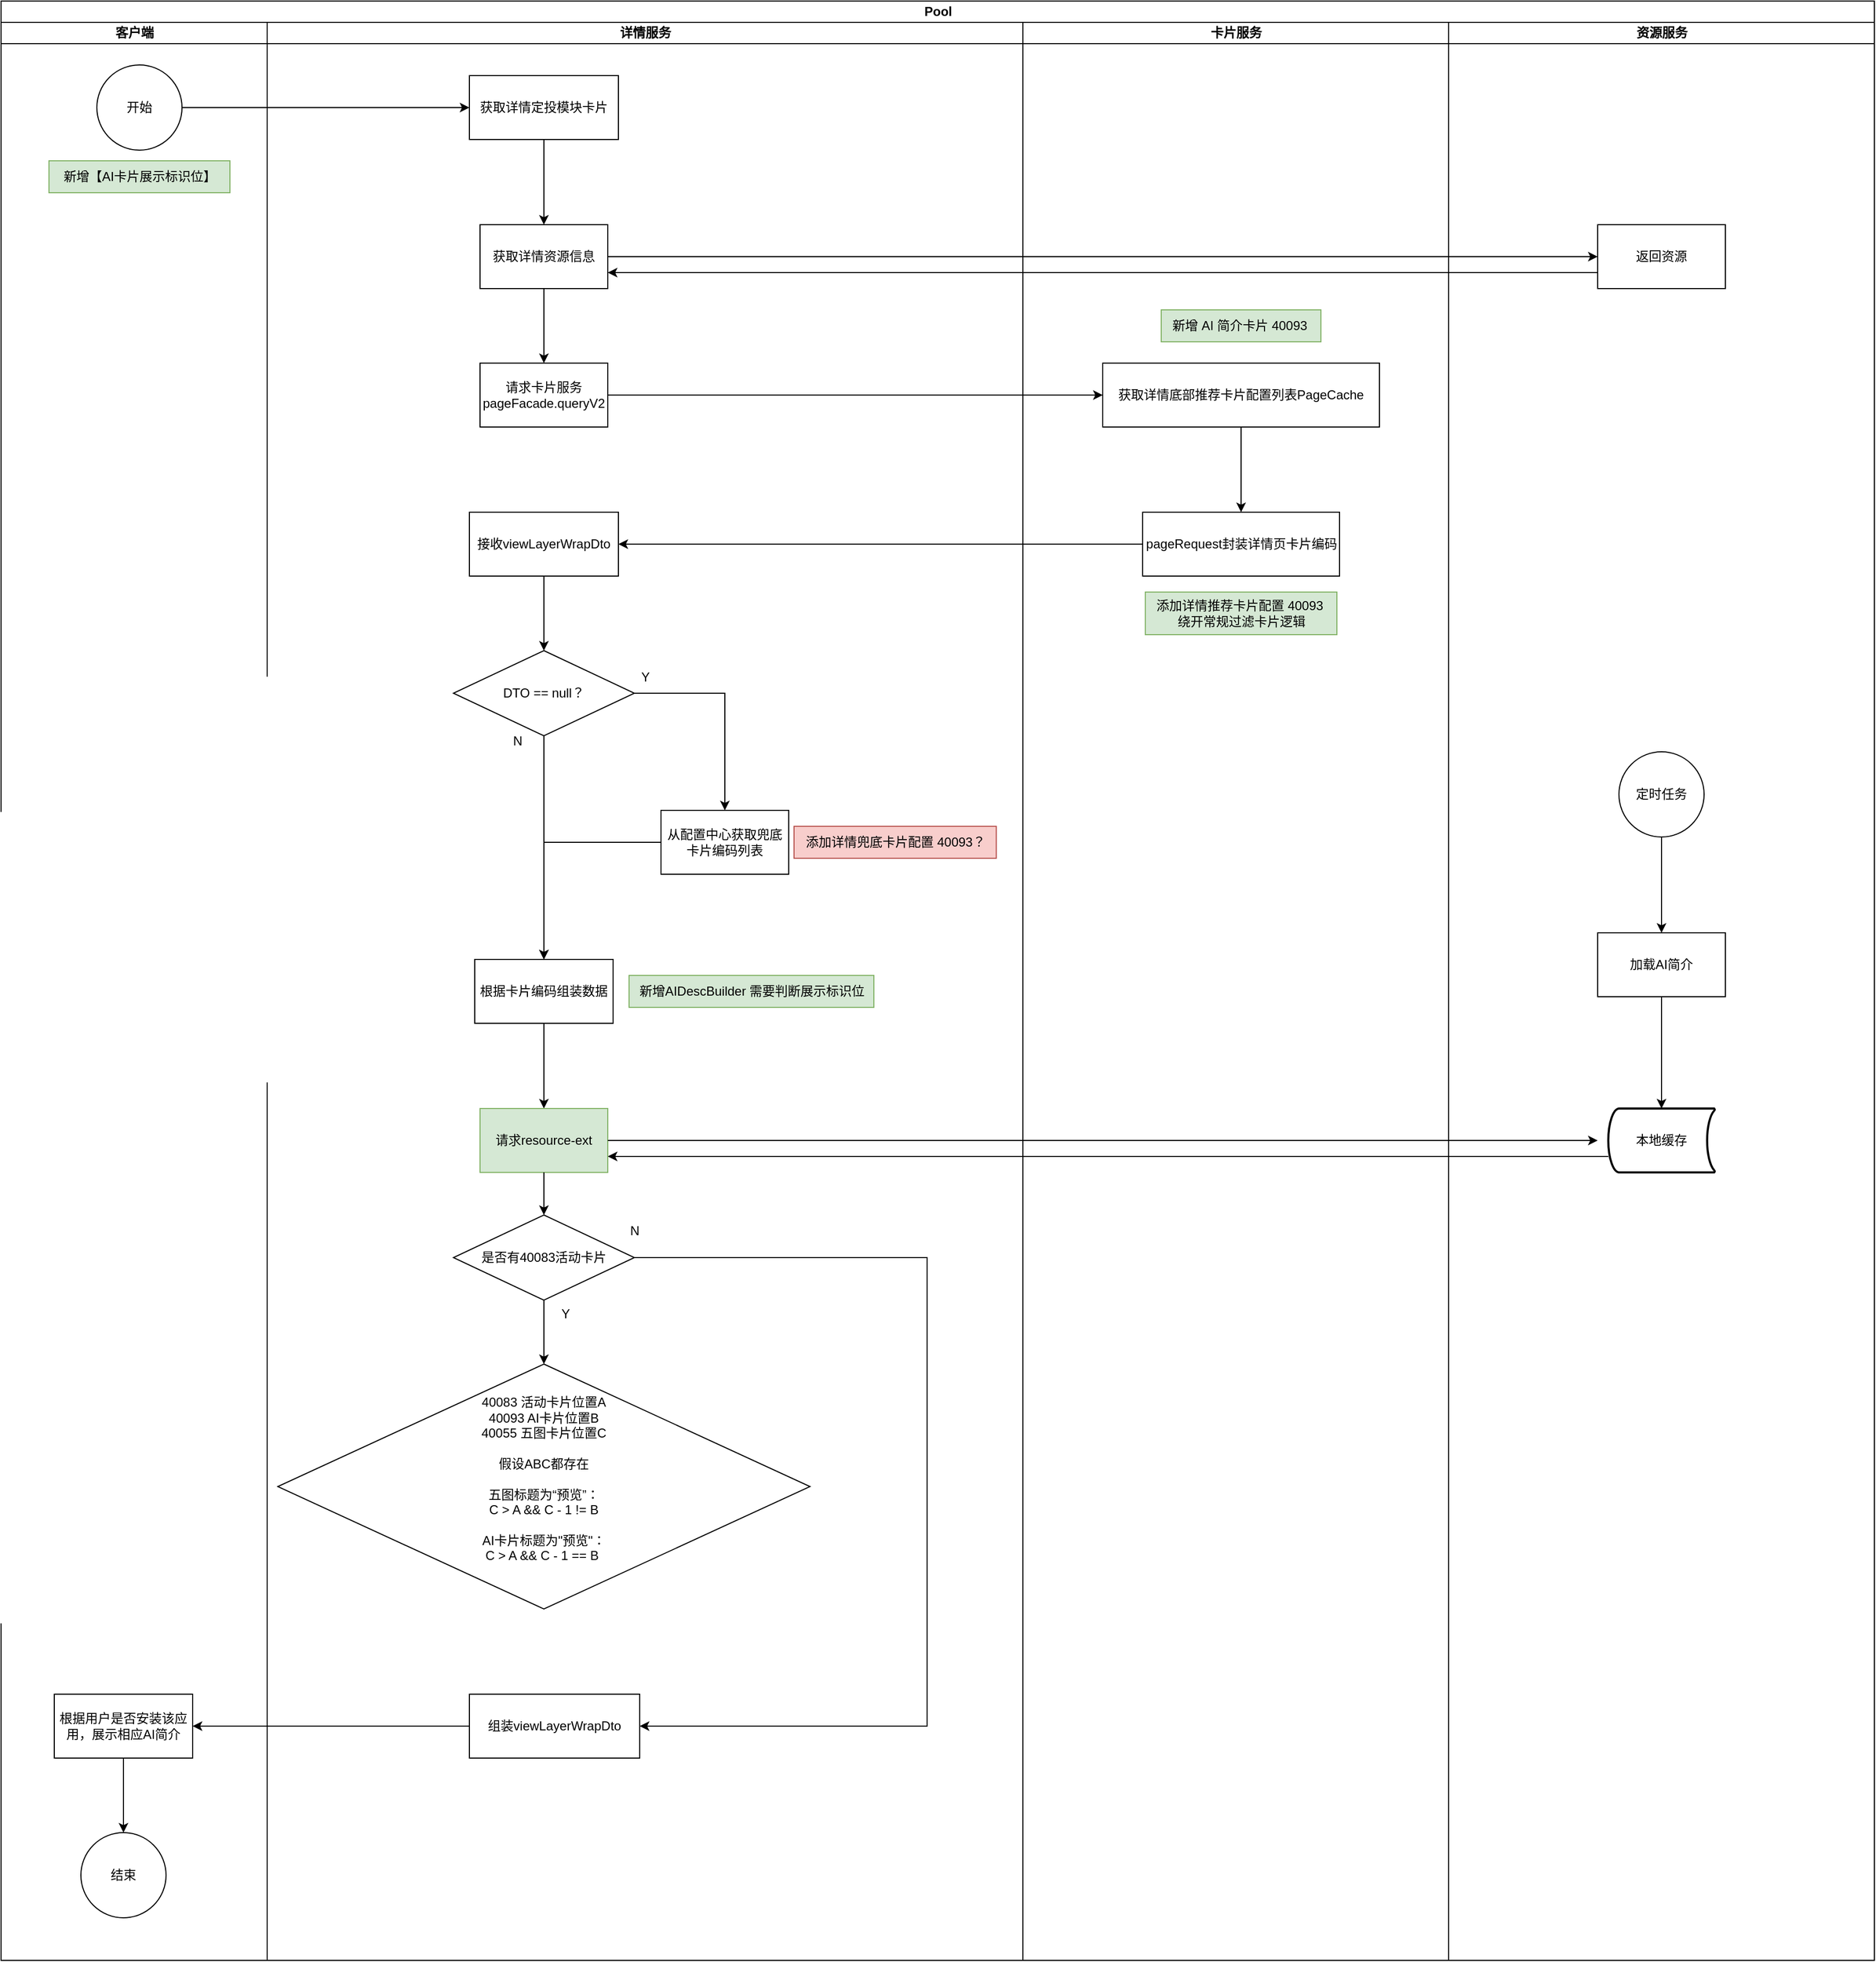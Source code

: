 <mxfile version="24.2.1" type="github">
  <diagram name="第 1 页" id="xFQqxOvKg_2QKdmenYfW">
    <mxGraphModel dx="600" dy="1479" grid="1" gridSize="10" guides="1" tooltips="1" connect="1" arrows="1" fold="1" page="1" pageScale="1" pageWidth="827" pageHeight="1169" math="0" shadow="0">
      <root>
        <mxCell id="0" />
        <mxCell id="1" parent="0" />
        <mxCell id="ZCPd7wDw_mDAkKnFZIFM-2" value="Pool" style="swimlane;childLayout=stackLayout;resizeParent=1;resizeParentMax=0;startSize=20;html=1;" parent="1" vertex="1">
          <mxGeometry x="40" y="-160" width="1760" height="1840" as="geometry" />
        </mxCell>
        <mxCell id="ZCPd7wDw_mDAkKnFZIFM-3" value="客户端" style="swimlane;startSize=20;html=1;" parent="ZCPd7wDw_mDAkKnFZIFM-2" vertex="1">
          <mxGeometry y="20" width="250" height="1820" as="geometry" />
        </mxCell>
        <mxCell id="ZCPd7wDw_mDAkKnFZIFM-7" value="开始" style="ellipse;whiteSpace=wrap;html=1;aspect=fixed;" parent="ZCPd7wDw_mDAkKnFZIFM-3" vertex="1">
          <mxGeometry x="90" y="40" width="80" height="80" as="geometry" />
        </mxCell>
        <mxCell id="qv62CeJe-PLrkM93TVkC-8" value="新增【AI卡片展示标识位】" style="text;html=1;align=center;verticalAlign=middle;resizable=0;points=[];autosize=1;strokeColor=#82b366;fillColor=#d5e8d4;" parent="ZCPd7wDw_mDAkKnFZIFM-3" vertex="1">
          <mxGeometry x="45" y="130" width="170" height="30" as="geometry" />
        </mxCell>
        <mxCell id="ZCPd7wDw_mDAkKnFZIFM-5" value="详情服务" style="swimlane;startSize=20;html=1;" parent="ZCPd7wDw_mDAkKnFZIFM-2" vertex="1">
          <mxGeometry x="250" y="20" width="710" height="1820" as="geometry" />
        </mxCell>
        <mxCell id="ZCPd7wDw_mDAkKnFZIFM-14" value="请求卡片服务&lt;br&gt;pageFacade.queryV2" style="whiteSpace=wrap;html=1;" parent="ZCPd7wDw_mDAkKnFZIFM-5" vertex="1">
          <mxGeometry x="200" y="320" width="120" height="60" as="geometry" />
        </mxCell>
        <mxCell id="qv62CeJe-PLrkM93TVkC-2" value="" style="edgeStyle=orthogonalEdgeStyle;rounded=0;orthogonalLoop=1;jettySize=auto;html=1;" parent="ZCPd7wDw_mDAkKnFZIFM-5" source="ZCPd7wDw_mDAkKnFZIFM-39" target="qv62CeJe-PLrkM93TVkC-1" edge="1">
          <mxGeometry relative="1" as="geometry" />
        </mxCell>
        <mxCell id="ZCPd7wDw_mDAkKnFZIFM-39" value="获取详情定投模块卡片" style="whiteSpace=wrap;html=1;" parent="ZCPd7wDw_mDAkKnFZIFM-5" vertex="1">
          <mxGeometry x="190" y="50" width="140" height="60" as="geometry" />
        </mxCell>
        <mxCell id="qv62CeJe-PLrkM93TVkC-3" value="" style="edgeStyle=orthogonalEdgeStyle;rounded=0;orthogonalLoop=1;jettySize=auto;html=1;" parent="ZCPd7wDw_mDAkKnFZIFM-5" source="qv62CeJe-PLrkM93TVkC-1" target="ZCPd7wDw_mDAkKnFZIFM-14" edge="1">
          <mxGeometry relative="1" as="geometry" />
        </mxCell>
        <mxCell id="qv62CeJe-PLrkM93TVkC-1" value="获取详情资源信息" style="whiteSpace=wrap;html=1;" parent="ZCPd7wDw_mDAkKnFZIFM-5" vertex="1">
          <mxGeometry x="200" y="190" width="120" height="60" as="geometry" />
        </mxCell>
        <mxCell id="qv62CeJe-PLrkM93TVkC-15" value="" style="edgeStyle=orthogonalEdgeStyle;rounded=0;orthogonalLoop=1;jettySize=auto;html=1;" parent="ZCPd7wDw_mDAkKnFZIFM-5" source="qv62CeJe-PLrkM93TVkC-12" target="qv62CeJe-PLrkM93TVkC-14" edge="1">
          <mxGeometry relative="1" as="geometry" />
        </mxCell>
        <mxCell id="qv62CeJe-PLrkM93TVkC-12" value="接收viewLayerWrapDto" style="whiteSpace=wrap;html=1;" parent="ZCPd7wDw_mDAkKnFZIFM-5" vertex="1">
          <mxGeometry x="190" y="460" width="140" height="60" as="geometry" />
        </mxCell>
        <mxCell id="qv62CeJe-PLrkM93TVkC-23" value="" style="edgeStyle=orthogonalEdgeStyle;rounded=0;orthogonalLoop=1;jettySize=auto;html=1;" parent="ZCPd7wDw_mDAkKnFZIFM-5" source="qv62CeJe-PLrkM93TVkC-14" target="qv62CeJe-PLrkM93TVkC-22" edge="1">
          <mxGeometry relative="1" as="geometry" />
        </mxCell>
        <mxCell id="qv62CeJe-PLrkM93TVkC-30" value="" style="edgeStyle=orthogonalEdgeStyle;rounded=0;orthogonalLoop=1;jettySize=auto;html=1;" parent="ZCPd7wDw_mDAkKnFZIFM-5" source="qv62CeJe-PLrkM93TVkC-14" target="qv62CeJe-PLrkM93TVkC-29" edge="1">
          <mxGeometry relative="1" as="geometry" />
        </mxCell>
        <mxCell id="qv62CeJe-PLrkM93TVkC-14" value="DTO == null？" style="rhombus;whiteSpace=wrap;html=1;" parent="ZCPd7wDw_mDAkKnFZIFM-5" vertex="1">
          <mxGeometry x="175" y="590" width="170" height="80" as="geometry" />
        </mxCell>
        <mxCell id="qv62CeJe-PLrkM93TVkC-33" style="edgeStyle=orthogonalEdgeStyle;rounded=0;orthogonalLoop=1;jettySize=auto;html=1;entryX=0.5;entryY=0;entryDx=0;entryDy=0;" parent="ZCPd7wDw_mDAkKnFZIFM-5" source="qv62CeJe-PLrkM93TVkC-22" target="qv62CeJe-PLrkM93TVkC-29" edge="1">
          <mxGeometry relative="1" as="geometry" />
        </mxCell>
        <mxCell id="qv62CeJe-PLrkM93TVkC-22" value="从配置中心获取兜底卡片编码列表" style="whiteSpace=wrap;html=1;" parent="ZCPd7wDw_mDAkKnFZIFM-5" vertex="1">
          <mxGeometry x="370" y="740" width="120" height="60" as="geometry" />
        </mxCell>
        <mxCell id="qv62CeJe-PLrkM93TVkC-26" value="Y" style="text;html=1;align=center;verticalAlign=middle;resizable=0;points=[];autosize=1;strokeColor=none;fillColor=none;" parent="ZCPd7wDw_mDAkKnFZIFM-5" vertex="1">
          <mxGeometry x="340" y="600" width="30" height="30" as="geometry" />
        </mxCell>
        <mxCell id="qv62CeJe-PLrkM93TVkC-27" value="添加详情兜底卡片配置 40093？" style="text;html=1;align=center;verticalAlign=middle;resizable=0;points=[];autosize=1;strokeColor=#b85450;fillColor=#f8cecc;" parent="ZCPd7wDw_mDAkKnFZIFM-5" vertex="1">
          <mxGeometry x="495" y="755" width="190" height="30" as="geometry" />
        </mxCell>
        <mxCell id="qv62CeJe-PLrkM93TVkC-36" value="" style="edgeStyle=orthogonalEdgeStyle;rounded=0;orthogonalLoop=1;jettySize=auto;html=1;" parent="ZCPd7wDw_mDAkKnFZIFM-5" source="qv62CeJe-PLrkM93TVkC-29" target="qv62CeJe-PLrkM93TVkC-35" edge="1">
          <mxGeometry relative="1" as="geometry" />
        </mxCell>
        <mxCell id="qv62CeJe-PLrkM93TVkC-29" value="根据卡片编码组装数据" style="whiteSpace=wrap;html=1;" parent="ZCPd7wDw_mDAkKnFZIFM-5" vertex="1">
          <mxGeometry x="195" y="880" width="130" height="60" as="geometry" />
        </mxCell>
        <mxCell id="qv62CeJe-PLrkM93TVkC-31" value="N" style="text;html=1;align=center;verticalAlign=middle;resizable=0;points=[];autosize=1;strokeColor=none;fillColor=none;" parent="ZCPd7wDw_mDAkKnFZIFM-5" vertex="1">
          <mxGeometry x="220" y="660" width="30" height="30" as="geometry" />
        </mxCell>
        <mxCell id="qv62CeJe-PLrkM93TVkC-34" value="新增AIDescBuilder 需要判断展示标识位" style="text;html=1;align=center;verticalAlign=middle;resizable=0;points=[];autosize=1;strokeColor=#82b366;fillColor=#d5e8d4;" parent="ZCPd7wDw_mDAkKnFZIFM-5" vertex="1">
          <mxGeometry x="340" y="895" width="230" height="30" as="geometry" />
        </mxCell>
        <mxCell id="qv62CeJe-PLrkM93TVkC-35" value="请求resource-ext" style="whiteSpace=wrap;html=1;fillColor=#d5e8d4;strokeColor=#82b366;" parent="ZCPd7wDw_mDAkKnFZIFM-5" vertex="1">
          <mxGeometry x="200" y="1020" width="120" height="60" as="geometry" />
        </mxCell>
        <mxCell id="ZCPd7wDw_mDAkKnFZIFM-36" value="" style="edgeStyle=orthogonalEdgeStyle;rounded=0;orthogonalLoop=1;jettySize=auto;html=1;" parent="ZCPd7wDw_mDAkKnFZIFM-5" source="ZCPd7wDw_mDAkKnFZIFM-33" target="ZCPd7wDw_mDAkKnFZIFM-35" edge="1">
          <mxGeometry relative="1" as="geometry" />
        </mxCell>
        <mxCell id="ZCPd7wDw_mDAkKnFZIFM-33" value="根据用户是否安装该应用，展示相应AI简介" style="whiteSpace=wrap;html=1;" parent="ZCPd7wDw_mDAkKnFZIFM-5" vertex="1">
          <mxGeometry x="-200" y="1570" width="130" height="60" as="geometry" />
        </mxCell>
        <mxCell id="ZCPd7wDw_mDAkKnFZIFM-35" value="结束" style="ellipse;whiteSpace=wrap;html=1;" parent="ZCPd7wDw_mDAkKnFZIFM-5" vertex="1">
          <mxGeometry x="-175" y="1700" width="80" height="80" as="geometry" />
        </mxCell>
        <mxCell id="qv62CeJe-PLrkM93TVkC-37" value="组装viewLayerWrapDto" style="whiteSpace=wrap;html=1;" parent="ZCPd7wDw_mDAkKnFZIFM-5" vertex="1">
          <mxGeometry x="190" y="1570" width="160" height="60" as="geometry" />
        </mxCell>
        <mxCell id="ZCPd7wDw_mDAkKnFZIFM-37" style="edgeStyle=orthogonalEdgeStyle;rounded=0;orthogonalLoop=1;jettySize=auto;html=1;entryX=1;entryY=0.5;entryDx=0;entryDy=0;exitX=0;exitY=0.5;exitDx=0;exitDy=0;" parent="ZCPd7wDw_mDAkKnFZIFM-5" source="qv62CeJe-PLrkM93TVkC-37" target="ZCPd7wDw_mDAkKnFZIFM-33" edge="1">
          <mxGeometry relative="1" as="geometry">
            <mxPoint x="220" y="1590" as="sourcePoint" />
          </mxGeometry>
        </mxCell>
        <mxCell id="i6ucDYE52NVHHel0_k9a-6" value="" style="edgeStyle=orthogonalEdgeStyle;rounded=0;orthogonalLoop=1;jettySize=auto;html=1;entryX=0.5;entryY=0;entryDx=0;entryDy=0;" edge="1" parent="ZCPd7wDw_mDAkKnFZIFM-5" source="qv62CeJe-PLrkM93TVkC-35" target="i6ucDYE52NVHHel0_k9a-3">
          <mxGeometry relative="1" as="geometry">
            <mxPoint x="550" y="940" as="sourcePoint" />
            <mxPoint x="550" y="1030" as="targetPoint" />
          </mxGeometry>
        </mxCell>
        <mxCell id="i6ucDYE52NVHHel0_k9a-8" style="edgeStyle=orthogonalEdgeStyle;rounded=0;orthogonalLoop=1;jettySize=auto;html=1;entryX=1;entryY=0.5;entryDx=0;entryDy=0;" edge="1" parent="ZCPd7wDw_mDAkKnFZIFM-5" source="i6ucDYE52NVHHel0_k9a-3" target="qv62CeJe-PLrkM93TVkC-37">
          <mxGeometry relative="1" as="geometry">
            <Array as="points">
              <mxPoint x="620" y="1160" />
              <mxPoint x="620" y="1600" />
            </Array>
          </mxGeometry>
        </mxCell>
        <mxCell id="i6ucDYE52NVHHel0_k9a-14" value="" style="edgeStyle=orthogonalEdgeStyle;rounded=0;orthogonalLoop=1;jettySize=auto;html=1;" edge="1" parent="ZCPd7wDw_mDAkKnFZIFM-5" source="i6ucDYE52NVHHel0_k9a-3" target="i6ucDYE52NVHHel0_k9a-13">
          <mxGeometry relative="1" as="geometry" />
        </mxCell>
        <mxCell id="i6ucDYE52NVHHel0_k9a-3" value="是否有40083活动卡片" style="rhombus;whiteSpace=wrap;html=1;" vertex="1" parent="ZCPd7wDw_mDAkKnFZIFM-5">
          <mxGeometry x="175" y="1120" width="170" height="80" as="geometry" />
        </mxCell>
        <mxCell id="i6ucDYE52NVHHel0_k9a-9" value="N" style="text;html=1;align=center;verticalAlign=middle;resizable=0;points=[];autosize=1;strokeColor=none;fillColor=none;" vertex="1" parent="ZCPd7wDw_mDAkKnFZIFM-5">
          <mxGeometry x="330" y="1120" width="30" height="30" as="geometry" />
        </mxCell>
        <mxCell id="i6ucDYE52NVHHel0_k9a-13" value="40083 活动卡片位置A&lt;br&gt;40093 AI卡片位置B&lt;br&gt;40055 五图卡片位置C&lt;br&gt;&lt;br&gt;假设ABC都存在&lt;br&gt;&lt;br&gt;五图标题为“预览”：&lt;br&gt;C &amp;gt; A &amp;amp;&amp;amp; C - 1 != B&lt;br&gt;&lt;br&gt;AI卡片标题为&quot;预览&quot;：&lt;br&gt;C &amp;gt; A &amp;amp;&amp;amp; C - 1 == B&amp;nbsp;&lt;div&gt;&lt;br&gt;&lt;/div&gt;" style="rhombus;whiteSpace=wrap;html=1;" vertex="1" parent="ZCPd7wDw_mDAkKnFZIFM-5">
          <mxGeometry x="10" y="1260" width="500" height="230" as="geometry" />
        </mxCell>
        <mxCell id="ZCPd7wDw_mDAkKnFZIFM-38" value="卡片服务" style="swimlane;startSize=20;html=1;" parent="ZCPd7wDw_mDAkKnFZIFM-2" vertex="1">
          <mxGeometry x="960" y="20" width="400" height="1820" as="geometry" />
        </mxCell>
        <mxCell id="qv62CeJe-PLrkM93TVkC-7" value="" style="edgeStyle=orthogonalEdgeStyle;rounded=0;orthogonalLoop=1;jettySize=auto;html=1;" parent="ZCPd7wDw_mDAkKnFZIFM-38" source="qv62CeJe-PLrkM93TVkC-4" target="qv62CeJe-PLrkM93TVkC-6" edge="1">
          <mxGeometry relative="1" as="geometry" />
        </mxCell>
        <mxCell id="qv62CeJe-PLrkM93TVkC-4" value="获取详情底部推荐卡片配置列表PageCache" style="whiteSpace=wrap;html=1;" parent="ZCPd7wDw_mDAkKnFZIFM-38" vertex="1">
          <mxGeometry x="75" y="320" width="260" height="60" as="geometry" />
        </mxCell>
        <mxCell id="qv62CeJe-PLrkM93TVkC-6" value="pageRequest封装详情页卡片编码" style="whiteSpace=wrap;html=1;" parent="ZCPd7wDw_mDAkKnFZIFM-38" vertex="1">
          <mxGeometry x="112.5" y="460" width="185" height="60" as="geometry" />
        </mxCell>
        <mxCell id="qv62CeJe-PLrkM93TVkC-10" value="新增 AI 简介卡片 40093&amp;nbsp;" style="text;html=1;align=center;verticalAlign=middle;resizable=0;points=[];autosize=1;strokeColor=#82b366;fillColor=#d5e8d4;" parent="ZCPd7wDw_mDAkKnFZIFM-38" vertex="1">
          <mxGeometry x="130" y="270" width="150" height="30" as="geometry" />
        </mxCell>
        <mxCell id="qv62CeJe-PLrkM93TVkC-11" value="添加详情推荐卡片配置 40093&amp;nbsp;&lt;div&gt;绕开&lt;span style=&quot;background-color: initial;&quot;&gt;常规&lt;/span&gt;&lt;span style=&quot;background-color: initial;&quot;&gt;过滤卡片逻辑&lt;/span&gt;&lt;/div&gt;" style="text;html=1;align=center;verticalAlign=middle;resizable=0;points=[];autosize=1;strokeColor=#82b366;fillColor=#d5e8d4;" parent="ZCPd7wDw_mDAkKnFZIFM-38" vertex="1">
          <mxGeometry x="115" y="535" width="180" height="40" as="geometry" />
        </mxCell>
        <mxCell id="cSFgCk8Zxa_TD62OfX_2-1" value="资源服务" style="swimlane;startSize=20;html=1;" parent="ZCPd7wDw_mDAkKnFZIFM-2" vertex="1">
          <mxGeometry x="1360" y="20" width="400" height="1820" as="geometry" />
        </mxCell>
        <mxCell id="cSFgCk8Zxa_TD62OfX_2-2" value="返回资源" style="whiteSpace=wrap;html=1;" parent="cSFgCk8Zxa_TD62OfX_2-1" vertex="1">
          <mxGeometry x="140" y="190" width="120" height="60" as="geometry" />
        </mxCell>
        <mxCell id="cSFgCk8Zxa_TD62OfX_2-9" value="" style="edgeStyle=orthogonalEdgeStyle;rounded=0;orthogonalLoop=1;jettySize=auto;html=1;" parent="cSFgCk8Zxa_TD62OfX_2-1" source="cSFgCk8Zxa_TD62OfX_2-7" target="cSFgCk8Zxa_TD62OfX_2-8" edge="1">
          <mxGeometry relative="1" as="geometry" />
        </mxCell>
        <mxCell id="cSFgCk8Zxa_TD62OfX_2-7" value="定时任务" style="ellipse;whiteSpace=wrap;html=1;" parent="cSFgCk8Zxa_TD62OfX_2-1" vertex="1">
          <mxGeometry x="160" y="685" width="80" height="80" as="geometry" />
        </mxCell>
        <mxCell id="cSFgCk8Zxa_TD62OfX_2-11" value="" style="edgeStyle=orthogonalEdgeStyle;rounded=0;orthogonalLoop=1;jettySize=auto;html=1;" parent="cSFgCk8Zxa_TD62OfX_2-1" source="cSFgCk8Zxa_TD62OfX_2-8" target="cSFgCk8Zxa_TD62OfX_2-10" edge="1">
          <mxGeometry relative="1" as="geometry" />
        </mxCell>
        <mxCell id="cSFgCk8Zxa_TD62OfX_2-8" value="加载AI简介" style="whiteSpace=wrap;html=1;" parent="cSFgCk8Zxa_TD62OfX_2-1" vertex="1">
          <mxGeometry x="140" y="855" width="120" height="60" as="geometry" />
        </mxCell>
        <mxCell id="cSFgCk8Zxa_TD62OfX_2-10" value="本地缓存" style="strokeWidth=2;html=1;shape=mxgraph.flowchart.stored_data;whiteSpace=wrap;" parent="cSFgCk8Zxa_TD62OfX_2-1" vertex="1">
          <mxGeometry x="150" y="1020" width="100" height="60" as="geometry" />
        </mxCell>
        <mxCell id="ZCPd7wDw_mDAkKnFZIFM-40" value="" style="edgeStyle=orthogonalEdgeStyle;rounded=0;orthogonalLoop=1;jettySize=auto;html=1;" parent="ZCPd7wDw_mDAkKnFZIFM-2" source="ZCPd7wDw_mDAkKnFZIFM-7" target="ZCPd7wDw_mDAkKnFZIFM-39" edge="1">
          <mxGeometry relative="1" as="geometry" />
        </mxCell>
        <mxCell id="qv62CeJe-PLrkM93TVkC-5" value="" style="edgeStyle=orthogonalEdgeStyle;rounded=0;orthogonalLoop=1;jettySize=auto;html=1;" parent="ZCPd7wDw_mDAkKnFZIFM-2" source="ZCPd7wDw_mDAkKnFZIFM-14" target="qv62CeJe-PLrkM93TVkC-4" edge="1">
          <mxGeometry relative="1" as="geometry" />
        </mxCell>
        <mxCell id="qv62CeJe-PLrkM93TVkC-13" value="" style="edgeStyle=orthogonalEdgeStyle;rounded=0;orthogonalLoop=1;jettySize=auto;html=1;" parent="ZCPd7wDw_mDAkKnFZIFM-2" source="qv62CeJe-PLrkM93TVkC-6" target="qv62CeJe-PLrkM93TVkC-12" edge="1">
          <mxGeometry relative="1" as="geometry" />
        </mxCell>
        <mxCell id="cSFgCk8Zxa_TD62OfX_2-3" value="" style="edgeStyle=orthogonalEdgeStyle;rounded=0;orthogonalLoop=1;jettySize=auto;html=1;" parent="ZCPd7wDw_mDAkKnFZIFM-2" source="qv62CeJe-PLrkM93TVkC-1" target="cSFgCk8Zxa_TD62OfX_2-2" edge="1">
          <mxGeometry relative="1" as="geometry" />
        </mxCell>
        <mxCell id="cSFgCk8Zxa_TD62OfX_2-4" style="edgeStyle=orthogonalEdgeStyle;rounded=0;orthogonalLoop=1;jettySize=auto;html=1;entryX=1;entryY=0.75;entryDx=0;entryDy=0;" parent="ZCPd7wDw_mDAkKnFZIFM-2" source="cSFgCk8Zxa_TD62OfX_2-2" target="qv62CeJe-PLrkM93TVkC-1" edge="1">
          <mxGeometry relative="1" as="geometry">
            <Array as="points">
              <mxPoint x="1280" y="255" />
              <mxPoint x="1280" y="255" />
            </Array>
          </mxGeometry>
        </mxCell>
        <mxCell id="cSFgCk8Zxa_TD62OfX_2-6" value="" style="edgeStyle=orthogonalEdgeStyle;rounded=0;orthogonalLoop=1;jettySize=auto;html=1;" parent="ZCPd7wDw_mDAkKnFZIFM-2" source="qv62CeJe-PLrkM93TVkC-35" edge="1">
          <mxGeometry relative="1" as="geometry">
            <mxPoint x="1500" y="1070" as="targetPoint" />
          </mxGeometry>
        </mxCell>
        <mxCell id="cSFgCk8Zxa_TD62OfX_2-12" style="edgeStyle=orthogonalEdgeStyle;rounded=0;orthogonalLoop=1;jettySize=auto;html=1;entryX=1;entryY=0.75;entryDx=0;entryDy=0;" parent="ZCPd7wDw_mDAkKnFZIFM-2" source="cSFgCk8Zxa_TD62OfX_2-10" target="qv62CeJe-PLrkM93TVkC-35" edge="1">
          <mxGeometry relative="1" as="geometry">
            <Array as="points">
              <mxPoint x="1290" y="1085" />
              <mxPoint x="1290" y="1085" />
            </Array>
          </mxGeometry>
        </mxCell>
        <mxCell id="i6ucDYE52NVHHel0_k9a-7" value="Y" style="text;html=1;align=center;verticalAlign=middle;resizable=0;points=[];autosize=1;strokeColor=none;fillColor=none;" vertex="1" parent="1">
          <mxGeometry x="555" y="1058" width="30" height="30" as="geometry" />
        </mxCell>
      </root>
    </mxGraphModel>
  </diagram>
</mxfile>
